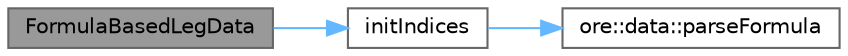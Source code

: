digraph "FormulaBasedLegData"
{
 // INTERACTIVE_SVG=YES
 // LATEX_PDF_SIZE
  bgcolor="transparent";
  edge [fontname=Helvetica,fontsize=10,labelfontname=Helvetica,labelfontsize=10];
  node [fontname=Helvetica,fontsize=10,shape=box,height=0.2,width=0.4];
  rankdir="LR";
  Node1 [label="FormulaBasedLegData",height=0.2,width=0.4,color="gray40", fillcolor="grey60", style="filled", fontcolor="black",tooltip="Constructor."];
  Node1 -> Node2 [color="steelblue1",style="solid"];
  Node2 [label="initIndices",height=0.2,width=0.4,color="grey40", fillcolor="white", style="filled",URL="$classore_1_1data_1_1_formula_based_leg_data.html#a207c6701b5856e4a18bf06f71ce54287",tooltip=" "];
  Node2 -> Node3 [color="steelblue1",style="solid"];
  Node3 [label="ore::data::parseFormula",height=0.2,width=0.4,color="grey40", fillcolor="white", style="filled",URL="$namespaceore_1_1data.html#a0d0445ca0e9ff49d91823099f6b93271",tooltip=" "];
}
